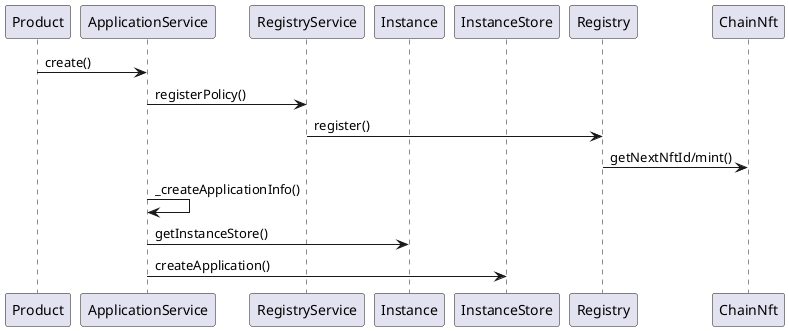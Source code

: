 @startuml

participant Product

participant ApplicationService
participant RegistryService

participant Instance
participant InstanceStore
participant Registry
participant ChainNft

Product -> ApplicationService : create()

ApplicationService -> RegistryService : registerPolicy()
RegistryService -> Registry : register()
Registry -> ChainNft : getNextNftId/mint()

ApplicationService -> ApplicationService : _createApplicationInfo()
ApplicationService -> Instance : getInstanceStore()
ApplicationService -> InstanceStore : createApplication()

@enduml